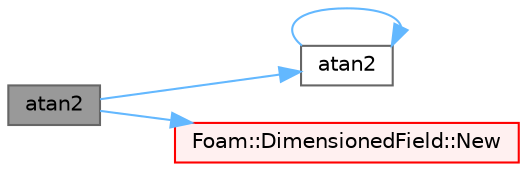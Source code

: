 digraph "atan2"
{
 // LATEX_PDF_SIZE
  bgcolor="transparent";
  edge [fontname=Helvetica,fontsize=10,labelfontname=Helvetica,labelfontsize=10];
  node [fontname=Helvetica,fontsize=10,shape=box,height=0.2,width=0.4];
  rankdir="LR";
  Node1 [id="Node000001",label="atan2",height=0.2,width=0.4,color="gray40", fillcolor="grey60", style="filled", fontcolor="black",tooltip=" "];
  Node1 -> Node2 [id="edge1_Node000001_Node000002",color="steelblue1",style="solid",tooltip=" "];
  Node2 [id="Node000002",label="atan2",height=0.2,width=0.4,color="grey40", fillcolor="white", style="filled",URL="$namespaceFoam.html#a7c3244436f5bb68e49184c00b86ccc8d",tooltip=" "];
  Node2 -> Node2 [id="edge2_Node000002_Node000002",color="steelblue1",style="solid",tooltip=" "];
  Node1 -> Node3 [id="edge3_Node000001_Node000003",color="steelblue1",style="solid",tooltip=" "];
  Node3 [id="Node000003",label="Foam::DimensionedField::New",height=0.2,width=0.4,color="red", fillcolor="#FFF0F0", style="filled",URL="$classFoam_1_1DimensionedField.html#aadcfed17b2e50f7227ef9939f6150469",tooltip=" "];
}
